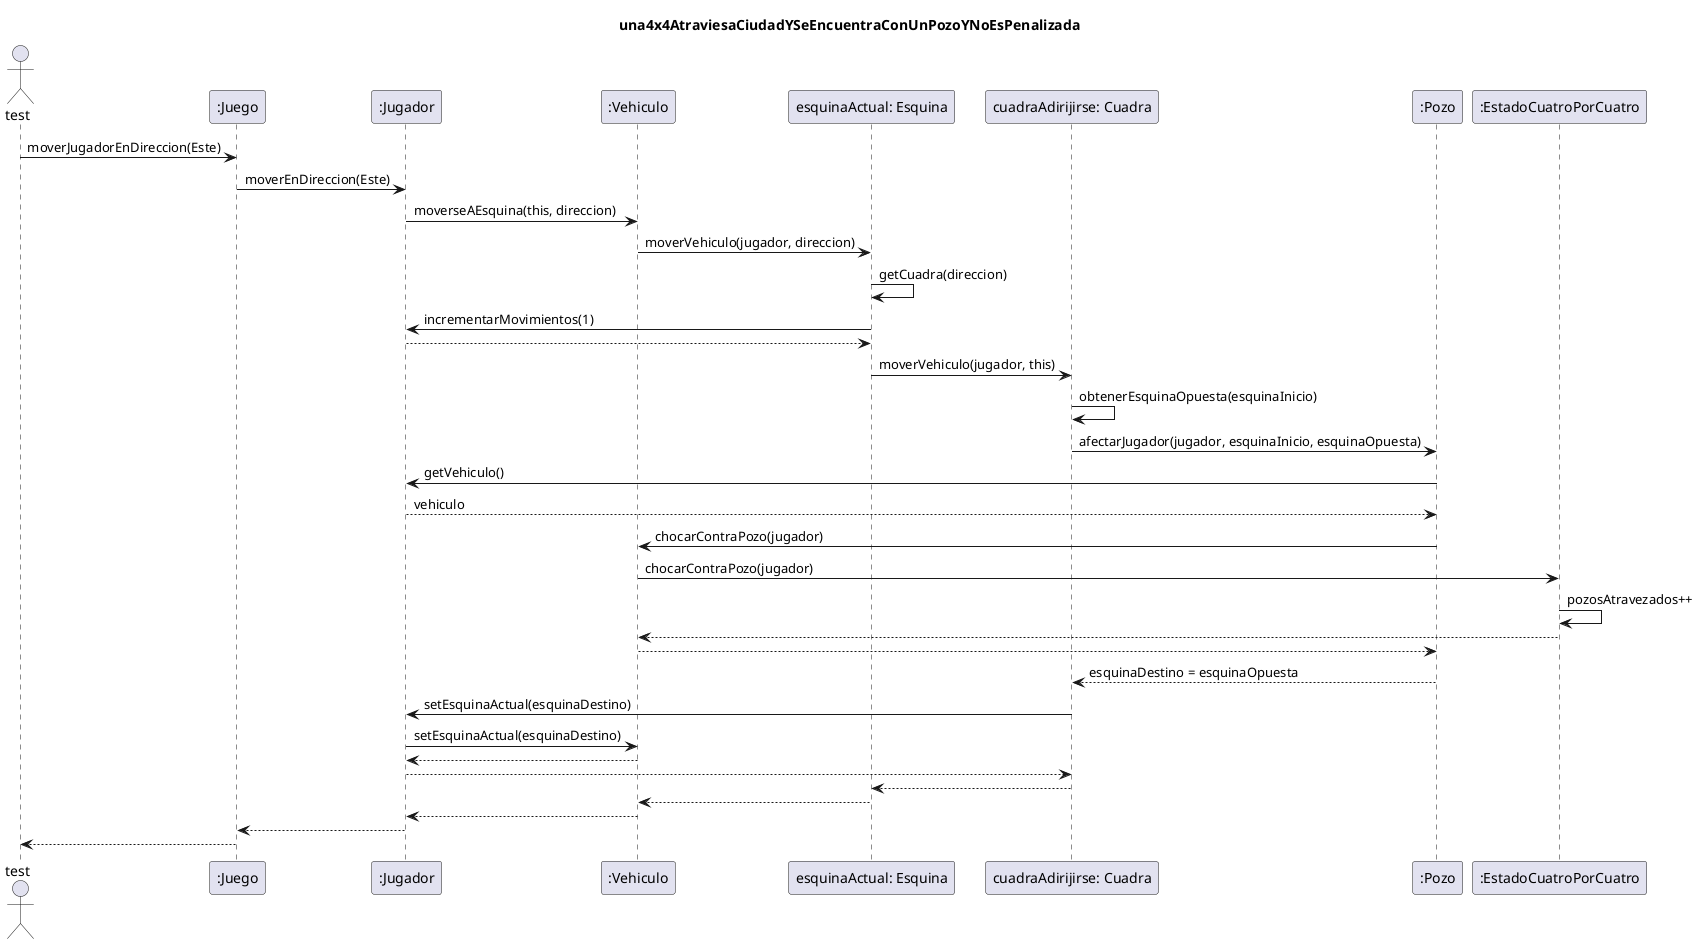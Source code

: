 @startuml
title: una4x4AtraviesaCiudadYSeEncuentraConUnPozoYNoEsPenalizada

Actor test
test -> ":Juego" : moverJugadorEnDireccion(Este)
":Juego" -> ":Jugador"  : moverEnDireccion(Este)
":Jugador"  -> ":Vehiculo" : moverseAEsquina(this, direccion)
":Vehiculo" -> "esquinaActual: Esquina" : moverVehiculo(jugador, direccion)
"esquinaActual: Esquina" -> "esquinaActual: Esquina" : getCuadra(direccion)
"esquinaActual: Esquina" -> ":Jugador" : incrementarMovimientos(1)
return

"esquinaActual: Esquina" -> "cuadraAdirijirse: Cuadra" : moverVehiculo(jugador, this)
"cuadraAdirijirse: Cuadra" -> "cuadraAdirijirse: Cuadra" : obtenerEsquinaOpuesta(esquinaInicio)
"cuadraAdirijirse: Cuadra" -> ":Pozo" : afectarJugador(jugador, esquinaInicio, esquinaOpuesta)

":Pozo" -> ":Jugador" : getVehiculo()
return vehiculo
":Pozo" -> ":Vehiculo" : chocarContraPozo(jugador)
":Vehiculo" -> ":EstadoCuatroPorCuatro" : chocarContraPozo(jugador)
":EstadoCuatroPorCuatro" -> ":EstadoCuatroPorCuatro" : pozosAtravezados++
":EstadoCuatroPorCuatro" --> ":Vehiculo"
":Vehiculo" --> ":Pozo"

":Pozo" --> "cuadraAdirijirse: Cuadra" : esquinaDestino = esquinaOpuesta
"cuadraAdirijirse: Cuadra" -> ":Jugador" : setEsquinaActual(esquinaDestino)
":Jugador" -> ":Vehiculo" : setEsquinaActual(esquinaDestino)

return
":Jugador" --> "cuadraAdirijirse: Cuadra"
"cuadraAdirijirse: Cuadra" --> "esquinaActual: Esquina"
"esquinaActual: Esquina" --> ":Vehiculo"
":Vehiculo" --> ":Jugador"
":Jugador" --> ":Juego"
":Juego" --> test

@enduml